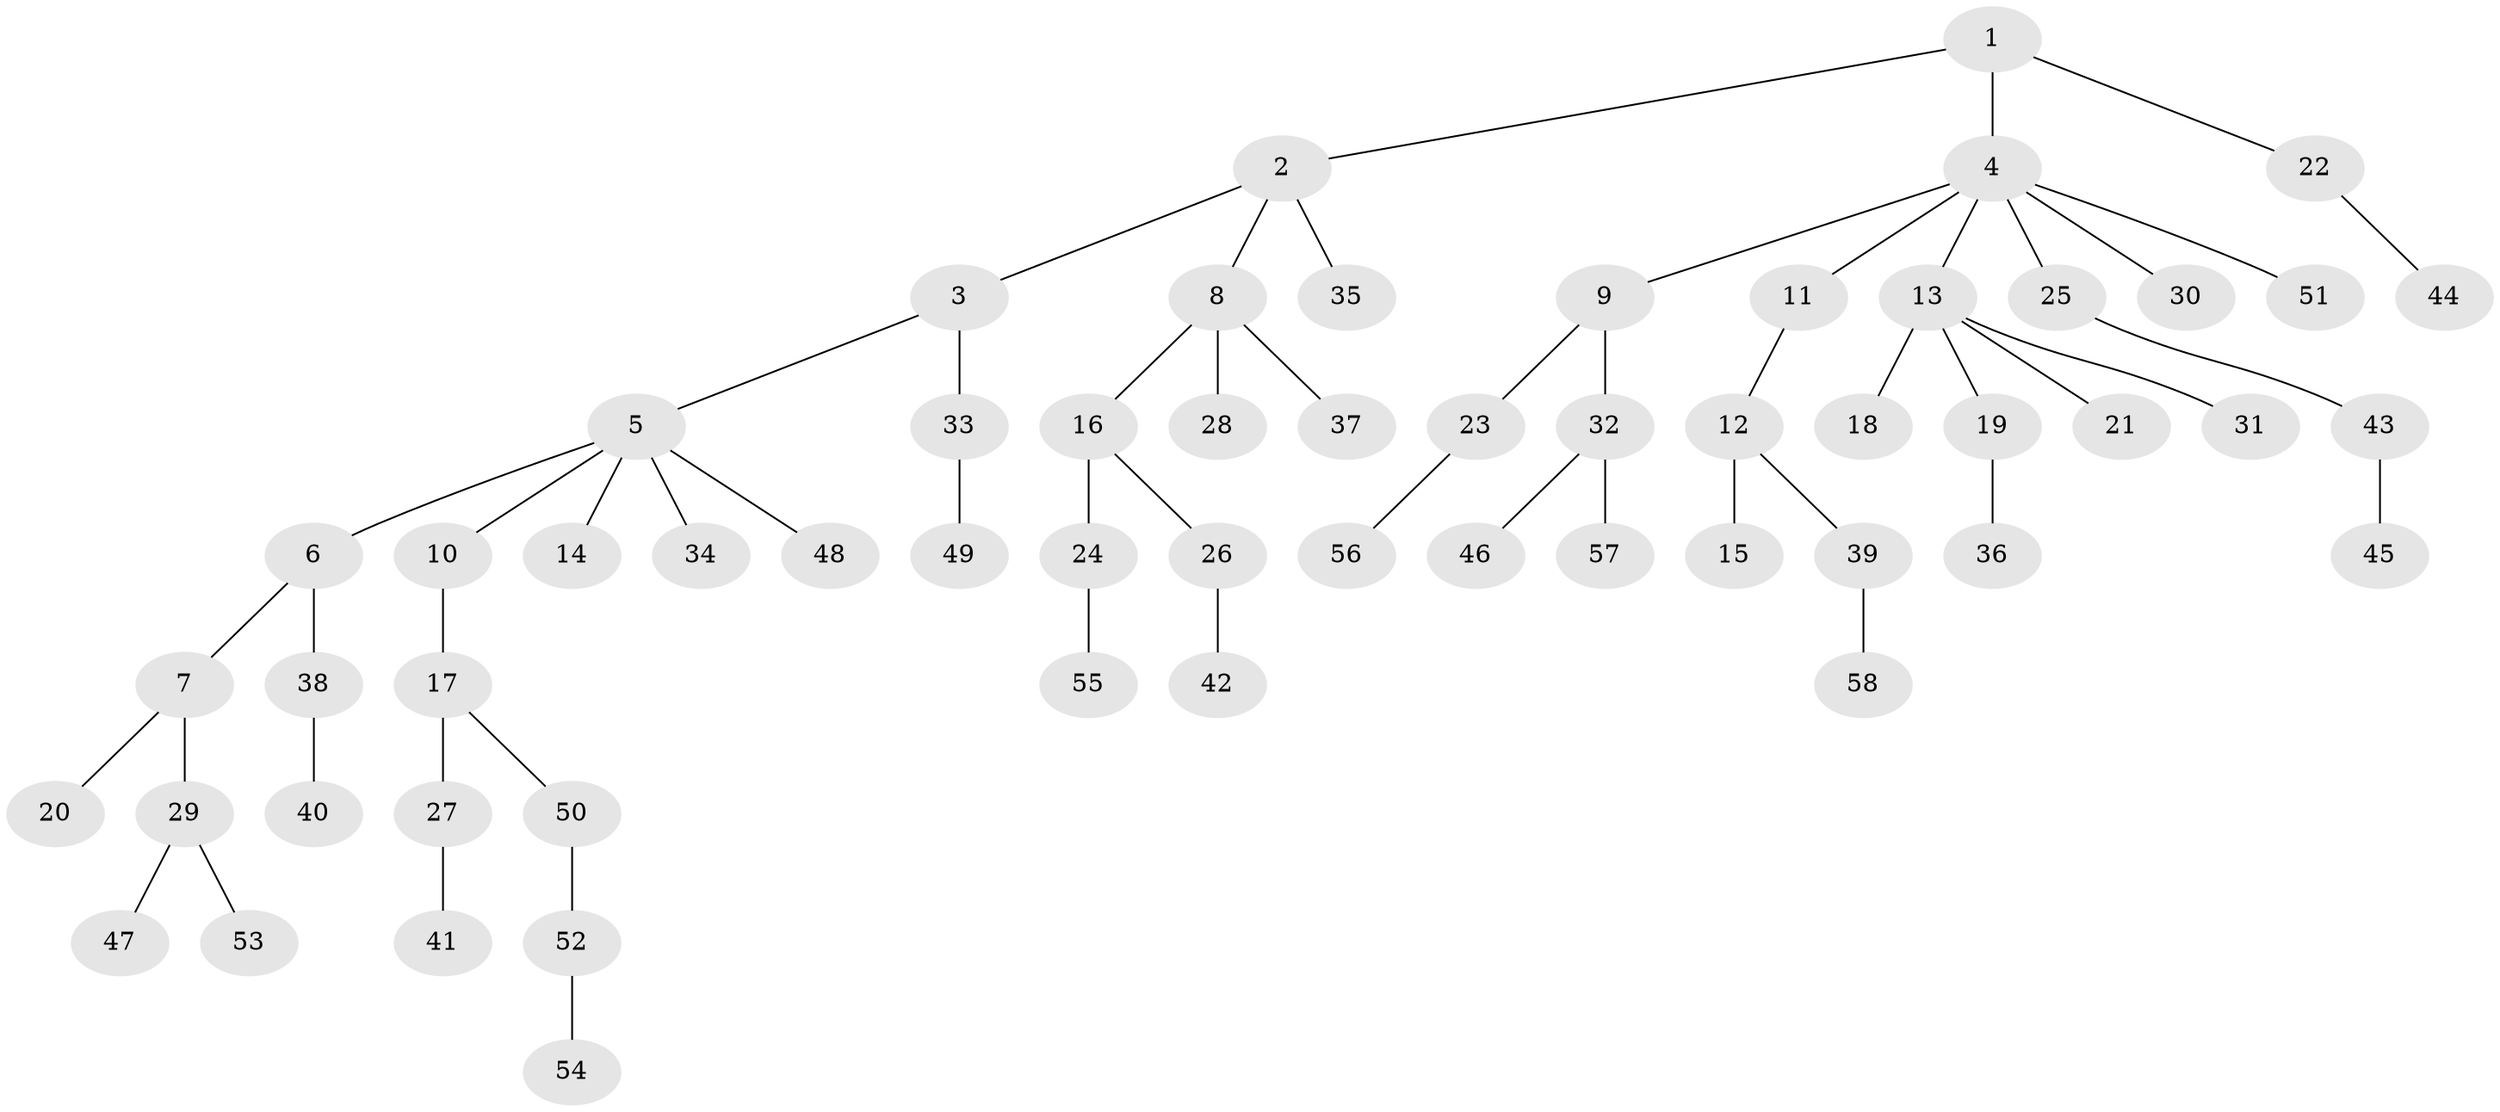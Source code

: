 // Generated by graph-tools (version 1.1) at 2025/02/03/09/25 03:02:25]
// undirected, 58 vertices, 57 edges
graph export_dot {
graph [start="1"]
  node [color=gray90,style=filled];
  1;
  2;
  3;
  4;
  5;
  6;
  7;
  8;
  9;
  10;
  11;
  12;
  13;
  14;
  15;
  16;
  17;
  18;
  19;
  20;
  21;
  22;
  23;
  24;
  25;
  26;
  27;
  28;
  29;
  30;
  31;
  32;
  33;
  34;
  35;
  36;
  37;
  38;
  39;
  40;
  41;
  42;
  43;
  44;
  45;
  46;
  47;
  48;
  49;
  50;
  51;
  52;
  53;
  54;
  55;
  56;
  57;
  58;
  1 -- 2;
  1 -- 4;
  1 -- 22;
  2 -- 3;
  2 -- 8;
  2 -- 35;
  3 -- 5;
  3 -- 33;
  4 -- 9;
  4 -- 11;
  4 -- 13;
  4 -- 25;
  4 -- 30;
  4 -- 51;
  5 -- 6;
  5 -- 10;
  5 -- 14;
  5 -- 34;
  5 -- 48;
  6 -- 7;
  6 -- 38;
  7 -- 20;
  7 -- 29;
  8 -- 16;
  8 -- 28;
  8 -- 37;
  9 -- 23;
  9 -- 32;
  10 -- 17;
  11 -- 12;
  12 -- 15;
  12 -- 39;
  13 -- 18;
  13 -- 19;
  13 -- 21;
  13 -- 31;
  16 -- 24;
  16 -- 26;
  17 -- 27;
  17 -- 50;
  19 -- 36;
  22 -- 44;
  23 -- 56;
  24 -- 55;
  25 -- 43;
  26 -- 42;
  27 -- 41;
  29 -- 47;
  29 -- 53;
  32 -- 46;
  32 -- 57;
  33 -- 49;
  38 -- 40;
  39 -- 58;
  43 -- 45;
  50 -- 52;
  52 -- 54;
}
